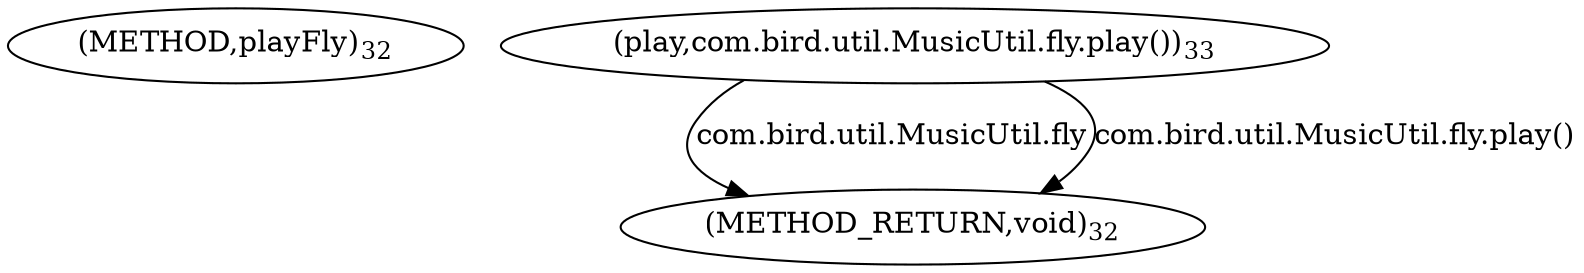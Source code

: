 digraph "playFly" {  
"85" [label = <(METHOD,playFly)<SUB>32</SUB>> ]
"93" [label = <(METHOD_RETURN,void)<SUB>32</SUB>> ]
"87" [label = <(play,com.bird.util.MusicUtil.fly.play())<SUB>33</SUB>> ]
"87" [label = <(play,com.bird.util.MusicUtil.fly.play())<SUB>33</SUB>> ]
  "87" -> "93"  [ label = "com.bird.util.MusicUtil.fly"] 
  "87" -> "93"  [ label = "com.bird.util.MusicUtil.fly.play()"] 
}
